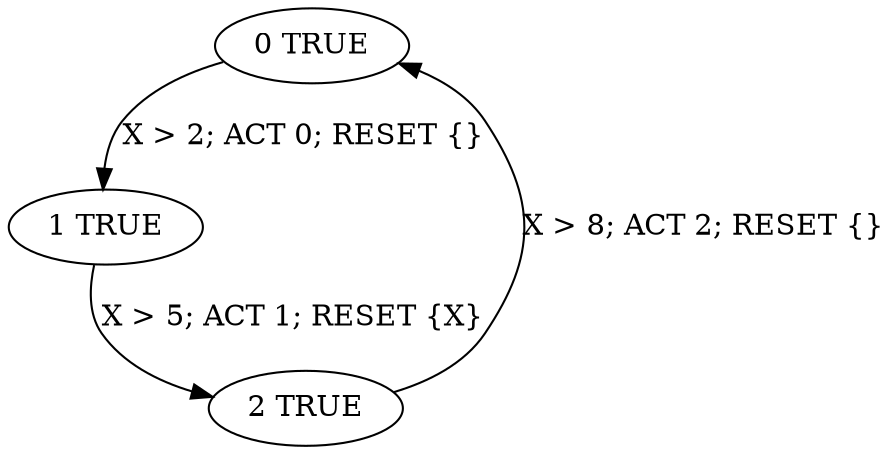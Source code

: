 digraph {
"0 TRUE";
"0 TRUE" -> "1 TRUE" [label = "X > 2; ACT 0; RESET {}"];

"1 TRUE";
"1 TRUE" -> "2 TRUE" [label = "X > 5; ACT 1; RESET {X}"];

"2 TRUE"
"2 TRUE" -> "0 TRUE" [label = "X > 8; ACT 2; RESET {}"];
}
